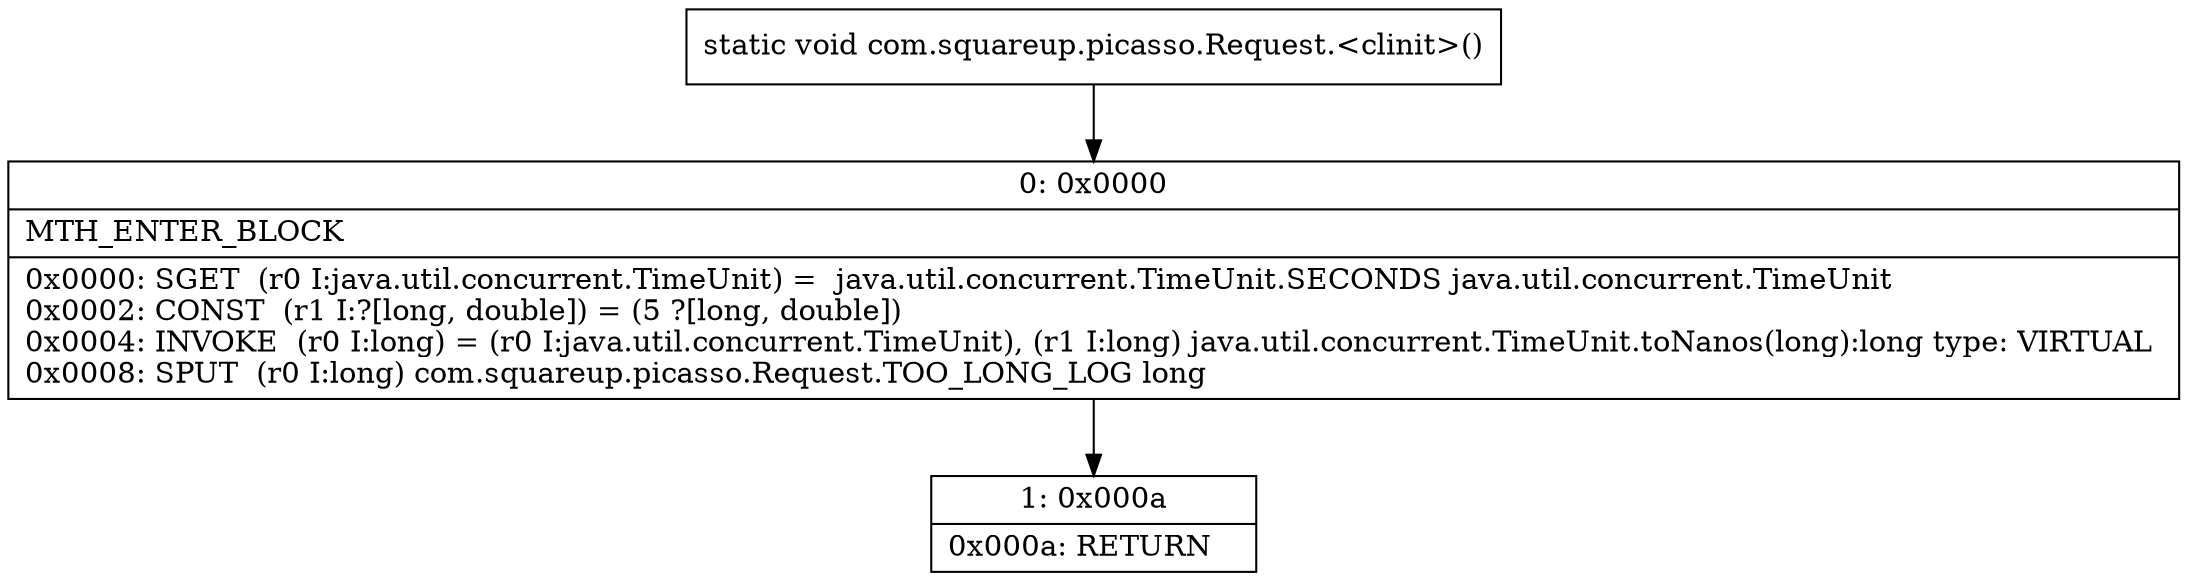digraph "CFG forcom.squareup.picasso.Request.\<clinit\>()V" {
Node_0 [shape=record,label="{0\:\ 0x0000|MTH_ENTER_BLOCK\l|0x0000: SGET  (r0 I:java.util.concurrent.TimeUnit) =  java.util.concurrent.TimeUnit.SECONDS java.util.concurrent.TimeUnit \l0x0002: CONST  (r1 I:?[long, double]) = (5 ?[long, double]) \l0x0004: INVOKE  (r0 I:long) = (r0 I:java.util.concurrent.TimeUnit), (r1 I:long) java.util.concurrent.TimeUnit.toNanos(long):long type: VIRTUAL \l0x0008: SPUT  (r0 I:long) com.squareup.picasso.Request.TOO_LONG_LOG long \l}"];
Node_1 [shape=record,label="{1\:\ 0x000a|0x000a: RETURN   \l}"];
MethodNode[shape=record,label="{static void com.squareup.picasso.Request.\<clinit\>() }"];
MethodNode -> Node_0;
Node_0 -> Node_1;
}


